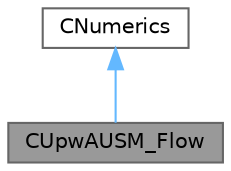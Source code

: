 digraph "CUpwAUSM_Flow"
{
 // LATEX_PDF_SIZE
  bgcolor="transparent";
  edge [fontname=Helvetica,fontsize=10,labelfontname=Helvetica,labelfontsize=10];
  node [fontname=Helvetica,fontsize=10,shape=box,height=0.2,width=0.4];
  Node1 [id="Node000001",label="CUpwAUSM_Flow",height=0.2,width=0.4,color="gray40", fillcolor="grey60", style="filled", fontcolor="black",tooltip="Class for solving an approximate Riemann AUSM."];
  Node2 -> Node1 [id="edge1_Node000001_Node000002",dir="back",color="steelblue1",style="solid",tooltip=" "];
  Node2 [id="Node000002",label="CNumerics",height=0.2,width=0.4,color="gray40", fillcolor="white", style="filled",URL="$classCNumerics.html",tooltip="Class for defining the numerical methods."];
}
